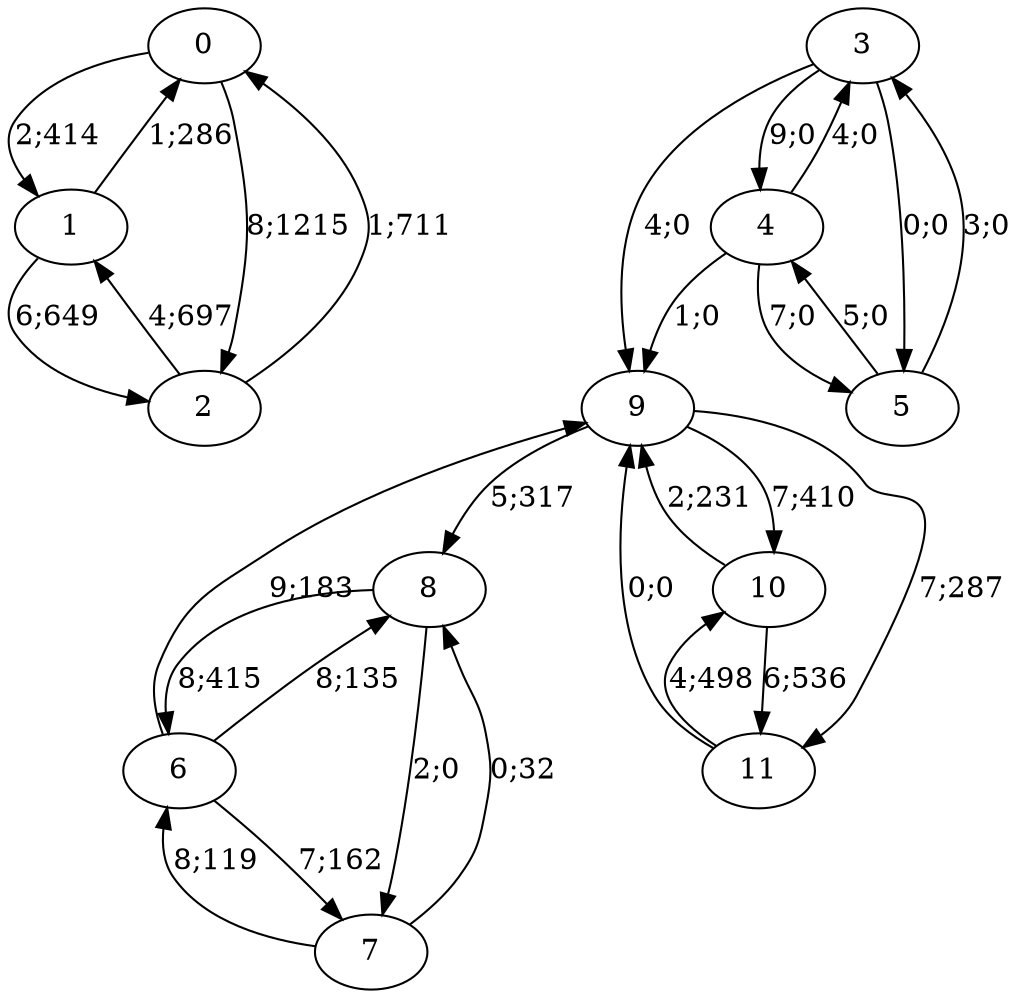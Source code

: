 digraph graph10193 {


0 -> 1 [color=black,label="2;414"]
0 -> 2 [color=black,label="8;1215"]


1 -> 0 [color=black,label="1;286"]
1 -> 2 [color=black,label="6;649"]


2 -> 0 [color=black,label="1;711"]
2 -> 1 [color=black,label="4;697"]






































9 -> 8 [color=black,label="5;317"]
9 -> 10 [color=black,label="7;410"]
9 -> 11 [color=black,label="7;287"]


10 -> 9 [color=black,label="2;231"]
10 -> 11 [color=black,label="6;536"]


11 -> 9 [color=black,label="0;0"]
11 -> 10 [color=black,label="4;498"]








3 -> 9 [color=black,label="4;0"]
3 -> 4 [color=black,label="9;0"]
3 -> 5 [color=black,label="0;0"]


4 -> 9 [color=black,label="1;0"]
4 -> 3 [color=black,label="4;0"]
4 -> 5 [color=black,label="7;0"]


5 -> 3 [color=black,label="3;0"]
5 -> 4 [color=black,label="5;0"]


























6 -> 9 [color=black,label="9;183"]
6 -> 7 [color=black,label="7;162"]
6 -> 8 [color=black,label="8;135"]


7 -> 6 [color=black,label="8;119"]
7 -> 8 [color=black,label="0;32"]


8 -> 6 [color=black,label="8;415"]
8 -> 7 [color=black,label="2;0"]







}